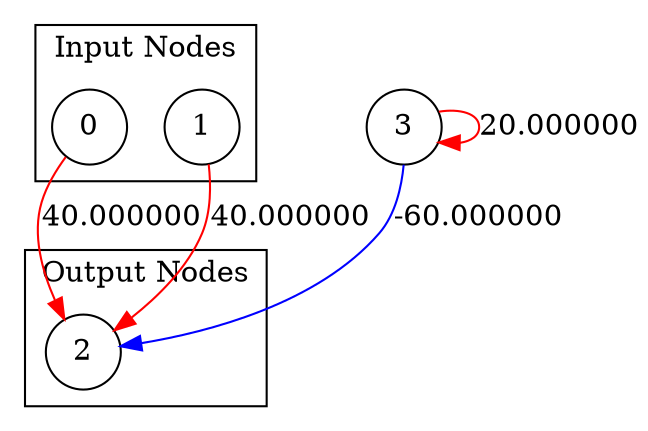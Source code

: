 digraph Evolutional_Graph_Neural_Network {
	rankdir=TB;
	node [shape = circle];
	subgraph cluster_0 {
		label="Input Nodes";
		0; 		1; 
	}

	subgraph cluster_1 {
		label="Output Nodes";
		2; 
	}

	0 -> 2[label=40.000000, weight=40.000000, color=red];
	1 -> 2[label=40.000000, weight=40.000000, color=red];
	3 -> 3[label=20.000000, weight=20.000000, color=red];
	3 -> 2[label=-60.000000, weight=-60.000000, color=blue];
}
